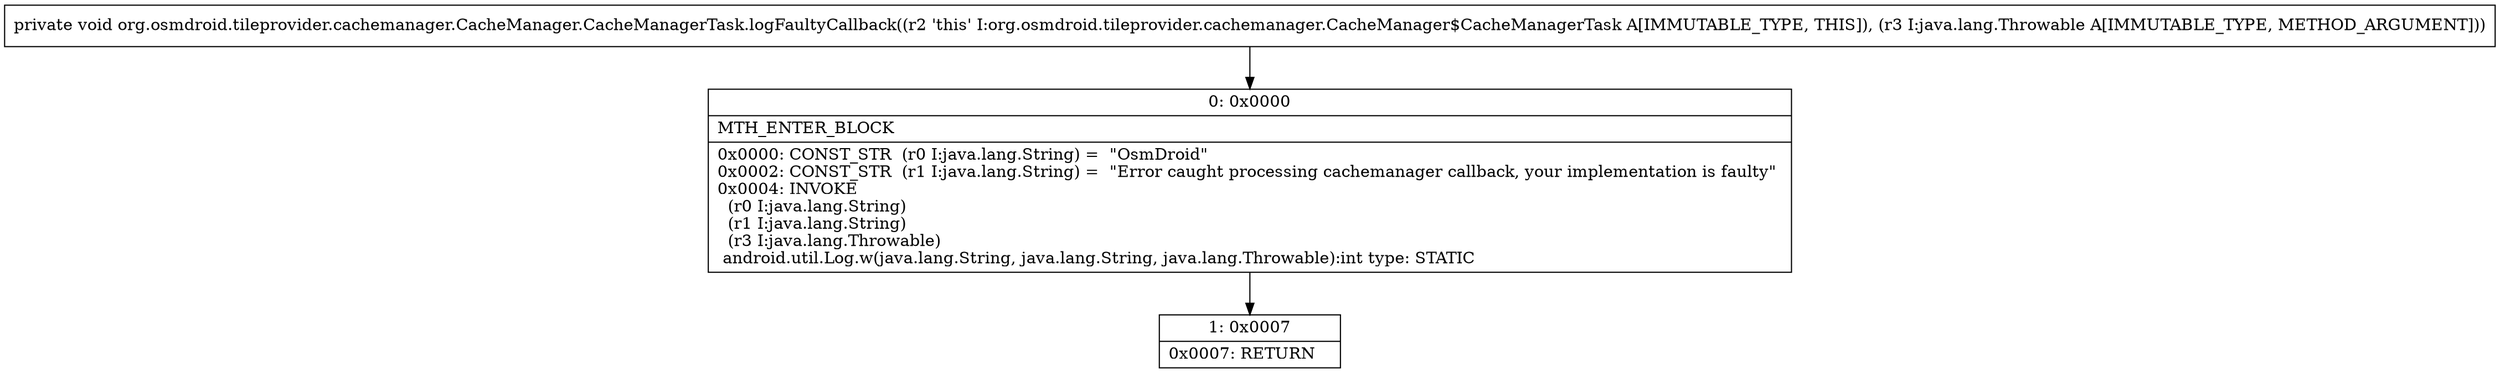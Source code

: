 digraph "CFG fororg.osmdroid.tileprovider.cachemanager.CacheManager.CacheManagerTask.logFaultyCallback(Ljava\/lang\/Throwable;)V" {
Node_0 [shape=record,label="{0\:\ 0x0000|MTH_ENTER_BLOCK\l|0x0000: CONST_STR  (r0 I:java.lang.String) =  \"OsmDroid\" \l0x0002: CONST_STR  (r1 I:java.lang.String) =  \"Error caught processing cachemanager callback, your implementation is faulty\" \l0x0004: INVOKE  \l  (r0 I:java.lang.String)\l  (r1 I:java.lang.String)\l  (r3 I:java.lang.Throwable)\l android.util.Log.w(java.lang.String, java.lang.String, java.lang.Throwable):int type: STATIC \l}"];
Node_1 [shape=record,label="{1\:\ 0x0007|0x0007: RETURN   \l}"];
MethodNode[shape=record,label="{private void org.osmdroid.tileprovider.cachemanager.CacheManager.CacheManagerTask.logFaultyCallback((r2 'this' I:org.osmdroid.tileprovider.cachemanager.CacheManager$CacheManagerTask A[IMMUTABLE_TYPE, THIS]), (r3 I:java.lang.Throwable A[IMMUTABLE_TYPE, METHOD_ARGUMENT])) }"];
MethodNode -> Node_0;
Node_0 -> Node_1;
}

